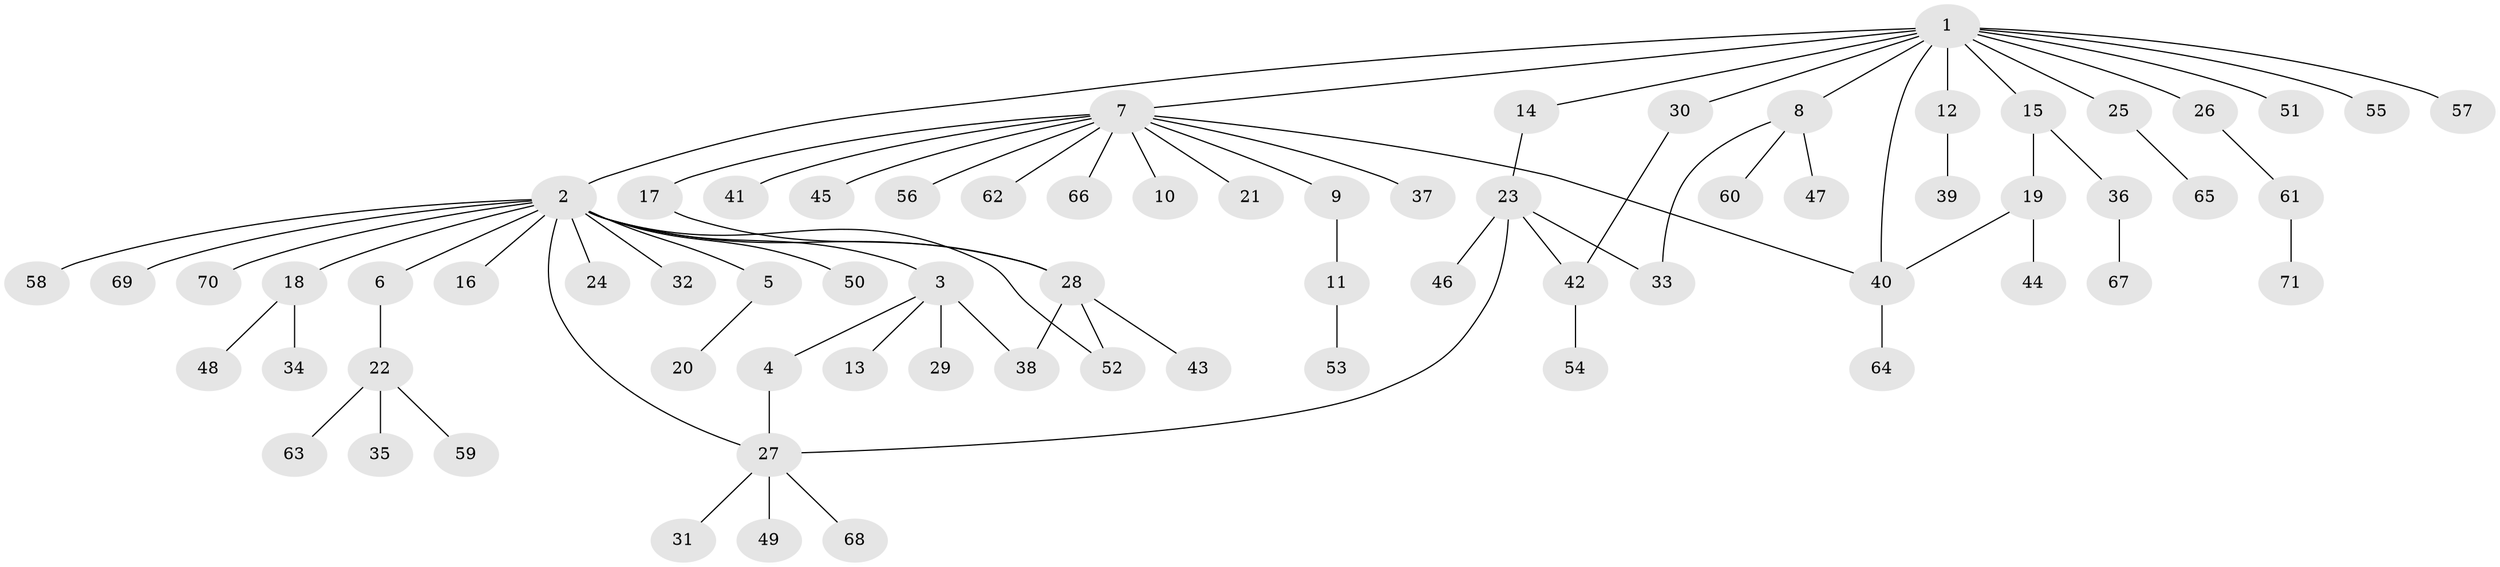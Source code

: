 // coarse degree distribution, {12: 0.018518518518518517, 14: 0.018518518518518517, 4: 0.05555555555555555, 2: 0.2037037037037037, 1: 0.6111111111111112, 11: 0.018518518518518517, 3: 0.037037037037037035, 9: 0.018518518518518517, 5: 0.018518518518518517}
// Generated by graph-tools (version 1.1) at 2025/23/03/03/25 07:23:53]
// undirected, 71 vertices, 79 edges
graph export_dot {
graph [start="1"]
  node [color=gray90,style=filled];
  1;
  2;
  3;
  4;
  5;
  6;
  7;
  8;
  9;
  10;
  11;
  12;
  13;
  14;
  15;
  16;
  17;
  18;
  19;
  20;
  21;
  22;
  23;
  24;
  25;
  26;
  27;
  28;
  29;
  30;
  31;
  32;
  33;
  34;
  35;
  36;
  37;
  38;
  39;
  40;
  41;
  42;
  43;
  44;
  45;
  46;
  47;
  48;
  49;
  50;
  51;
  52;
  53;
  54;
  55;
  56;
  57;
  58;
  59;
  60;
  61;
  62;
  63;
  64;
  65;
  66;
  67;
  68;
  69;
  70;
  71;
  1 -- 2;
  1 -- 7;
  1 -- 8;
  1 -- 12;
  1 -- 14;
  1 -- 15;
  1 -- 25;
  1 -- 26;
  1 -- 30;
  1 -- 40;
  1 -- 51;
  1 -- 55;
  1 -- 57;
  2 -- 3;
  2 -- 5;
  2 -- 6;
  2 -- 16;
  2 -- 18;
  2 -- 24;
  2 -- 27;
  2 -- 28;
  2 -- 32;
  2 -- 50;
  2 -- 52;
  2 -- 58;
  2 -- 69;
  2 -- 70;
  3 -- 4;
  3 -- 13;
  3 -- 29;
  3 -- 38;
  4 -- 27;
  5 -- 20;
  6 -- 22;
  7 -- 9;
  7 -- 10;
  7 -- 17;
  7 -- 21;
  7 -- 37;
  7 -- 40;
  7 -- 41;
  7 -- 45;
  7 -- 56;
  7 -- 62;
  7 -- 66;
  8 -- 33;
  8 -- 47;
  8 -- 60;
  9 -- 11;
  11 -- 53;
  12 -- 39;
  14 -- 23;
  15 -- 19;
  15 -- 36;
  17 -- 28;
  18 -- 34;
  18 -- 48;
  19 -- 40;
  19 -- 44;
  22 -- 35;
  22 -- 59;
  22 -- 63;
  23 -- 27;
  23 -- 33;
  23 -- 42;
  23 -- 46;
  25 -- 65;
  26 -- 61;
  27 -- 31;
  27 -- 49;
  27 -- 68;
  28 -- 38;
  28 -- 43;
  28 -- 52;
  30 -- 42;
  36 -- 67;
  40 -- 64;
  42 -- 54;
  61 -- 71;
}
